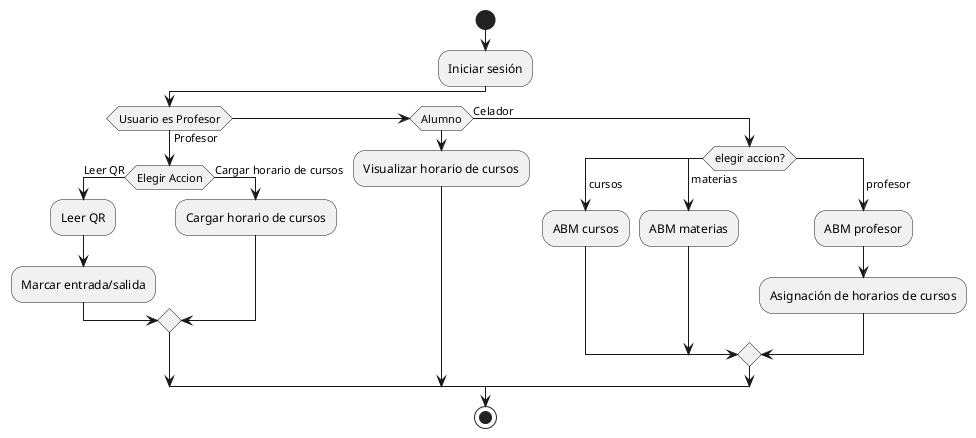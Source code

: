 @startuml
start

:Iniciar sesión;

if (Usuario es Profesor) then (Profesor)
    if (Elegir Accion) then (Leer QR)
        :Leer QR;
        :Marcar entrada/salida;
    else (Cargar horario de cursos)
        :Cargar horario de cursos;
    endif
elseif (Alumno)
    :Visualizar horario de cursos;
else (Celador)
        switch (elegir accion?)
        case ( cursos)
        :ABM cursos;
        case ( materias ) 
        :ABM materias;
        case ( profesor )
          :ABM profesor;
            :Asignación de horarios de cursos;
        endswitch
endif

stop
@enduml
